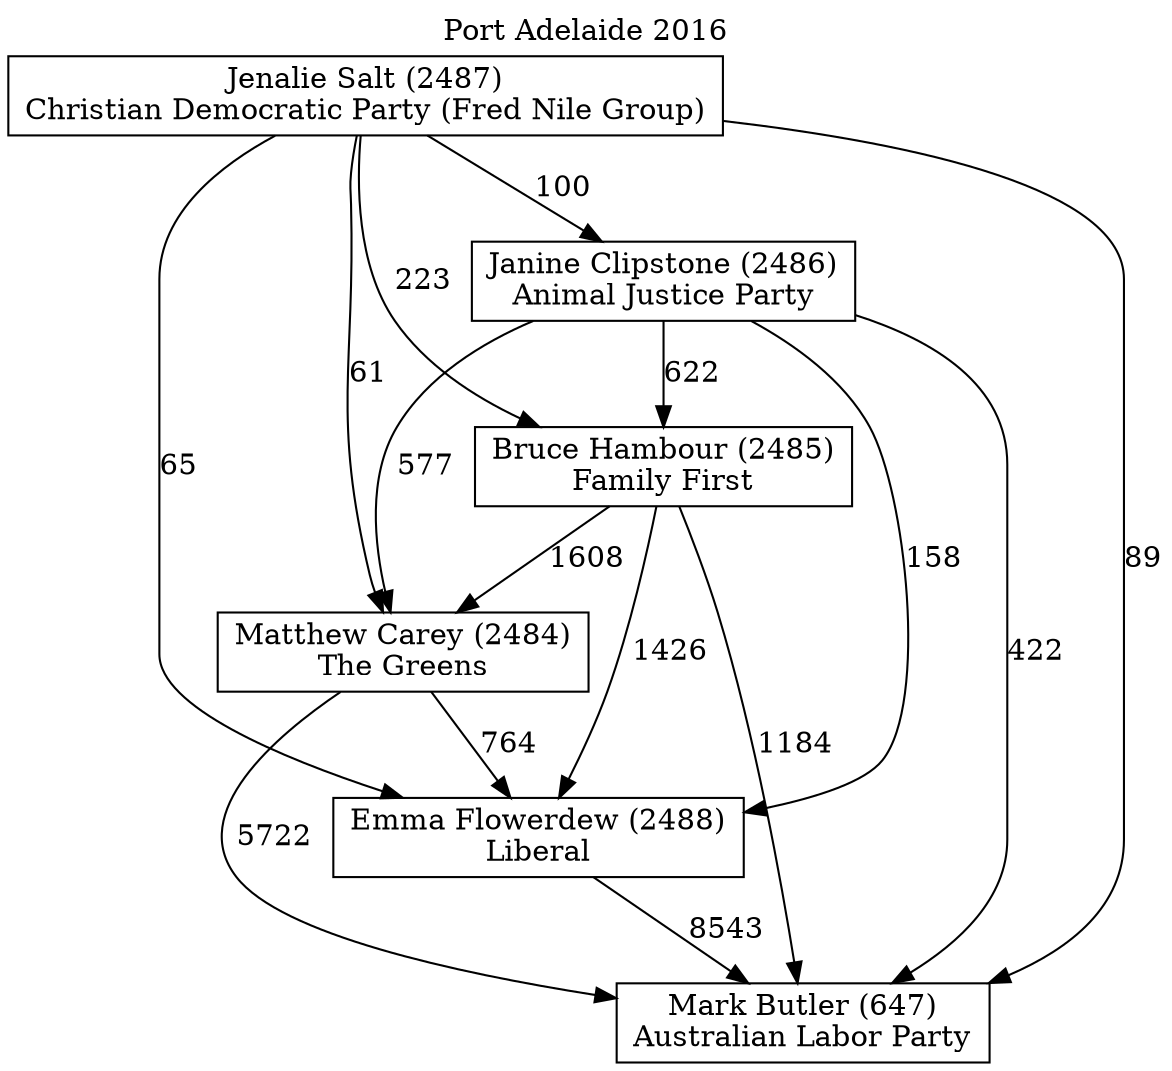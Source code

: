 // House preference flow
digraph "Mark Butler (647)_Port Adelaide_2016" {
	graph [label="Port Adelaide 2016" labelloc=t mclimit=10]
	node [shape=box]
	"Bruce Hambour (2485)" [label="Bruce Hambour (2485)
Family First"]
	"Emma Flowerdew (2488)" [label="Emma Flowerdew (2488)
Liberal"]
	"Janine Clipstone (2486)" [label="Janine Clipstone (2486)
Animal Justice Party"]
	"Jenalie Salt (2487)" [label="Jenalie Salt (2487)
Christian Democratic Party (Fred Nile Group)"]
	"Mark Butler (647)" [label="Mark Butler (647)
Australian Labor Party"]
	"Matthew Carey (2484)" [label="Matthew Carey (2484)
The Greens"]
	"Bruce Hambour (2485)" -> "Emma Flowerdew (2488)" [label=1426]
	"Bruce Hambour (2485)" -> "Mark Butler (647)" [label=1184]
	"Bruce Hambour (2485)" -> "Matthew Carey (2484)" [label=1608]
	"Emma Flowerdew (2488)" -> "Mark Butler (647)" [label=8543]
	"Janine Clipstone (2486)" -> "Bruce Hambour (2485)" [label=622]
	"Janine Clipstone (2486)" -> "Emma Flowerdew (2488)" [label=158]
	"Janine Clipstone (2486)" -> "Mark Butler (647)" [label=422]
	"Janine Clipstone (2486)" -> "Matthew Carey (2484)" [label=577]
	"Jenalie Salt (2487)" -> "Bruce Hambour (2485)" [label=223]
	"Jenalie Salt (2487)" -> "Emma Flowerdew (2488)" [label=65]
	"Jenalie Salt (2487)" -> "Janine Clipstone (2486)" [label=100]
	"Jenalie Salt (2487)" -> "Mark Butler (647)" [label=89]
	"Jenalie Salt (2487)" -> "Matthew Carey (2484)" [label=61]
	"Matthew Carey (2484)" -> "Emma Flowerdew (2488)" [label=764]
	"Matthew Carey (2484)" -> "Mark Butler (647)" [label=5722]
}
